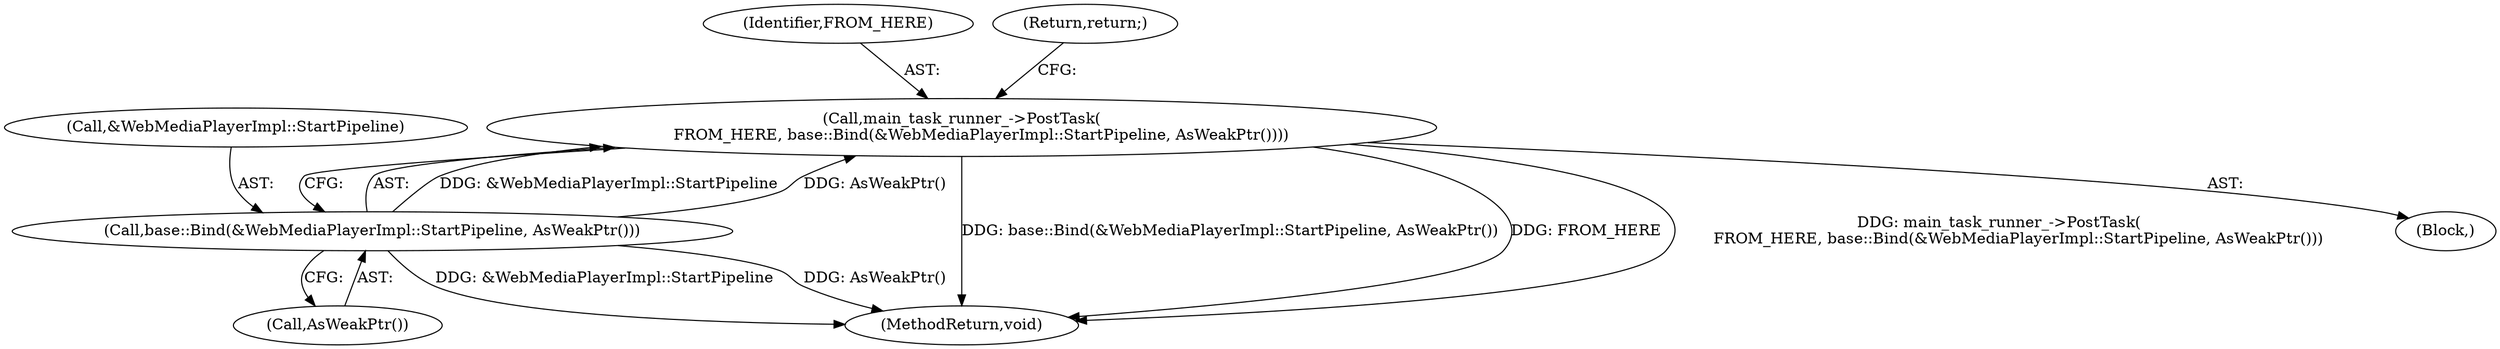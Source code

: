 digraph "0_Chrome_153f8457c7867d5c9b627c11b52f5de0671d2fff_0@API" {
"1000128" [label="(Call,main_task_runner_->PostTask(\n        FROM_HERE, base::Bind(&WebMediaPlayerImpl::StartPipeline, AsWeakPtr())))"];
"1000130" [label="(Call,base::Bind(&WebMediaPlayerImpl::StartPipeline, AsWeakPtr()))"];
"1000128" [label="(Call,main_task_runner_->PostTask(\n        FROM_HERE, base::Bind(&WebMediaPlayerImpl::StartPipeline, AsWeakPtr())))"];
"1000131" [label="(Call,&WebMediaPlayerImpl::StartPipeline)"];
"1000133" [label="(Call,AsWeakPtr())"];
"1000130" [label="(Call,base::Bind(&WebMediaPlayerImpl::StartPipeline, AsWeakPtr()))"];
"1000129" [label="(Identifier,FROM_HERE)"];
"1000134" [label="(Return,return;)"];
"1000119" [label="(Block,)"];
"1000162" [label="(MethodReturn,void)"];
"1000128" -> "1000119"  [label="AST: "];
"1000128" -> "1000130"  [label="CFG: "];
"1000129" -> "1000128"  [label="AST: "];
"1000130" -> "1000128"  [label="AST: "];
"1000134" -> "1000128"  [label="CFG: "];
"1000128" -> "1000162"  [label="DDG: base::Bind(&WebMediaPlayerImpl::StartPipeline, AsWeakPtr())"];
"1000128" -> "1000162"  [label="DDG: FROM_HERE"];
"1000128" -> "1000162"  [label="DDG: main_task_runner_->PostTask(\n        FROM_HERE, base::Bind(&WebMediaPlayerImpl::StartPipeline, AsWeakPtr()))"];
"1000130" -> "1000128"  [label="DDG: &WebMediaPlayerImpl::StartPipeline"];
"1000130" -> "1000128"  [label="DDG: AsWeakPtr()"];
"1000130" -> "1000133"  [label="CFG: "];
"1000131" -> "1000130"  [label="AST: "];
"1000133" -> "1000130"  [label="AST: "];
"1000130" -> "1000162"  [label="DDG: AsWeakPtr()"];
"1000130" -> "1000162"  [label="DDG: &WebMediaPlayerImpl::StartPipeline"];
}
